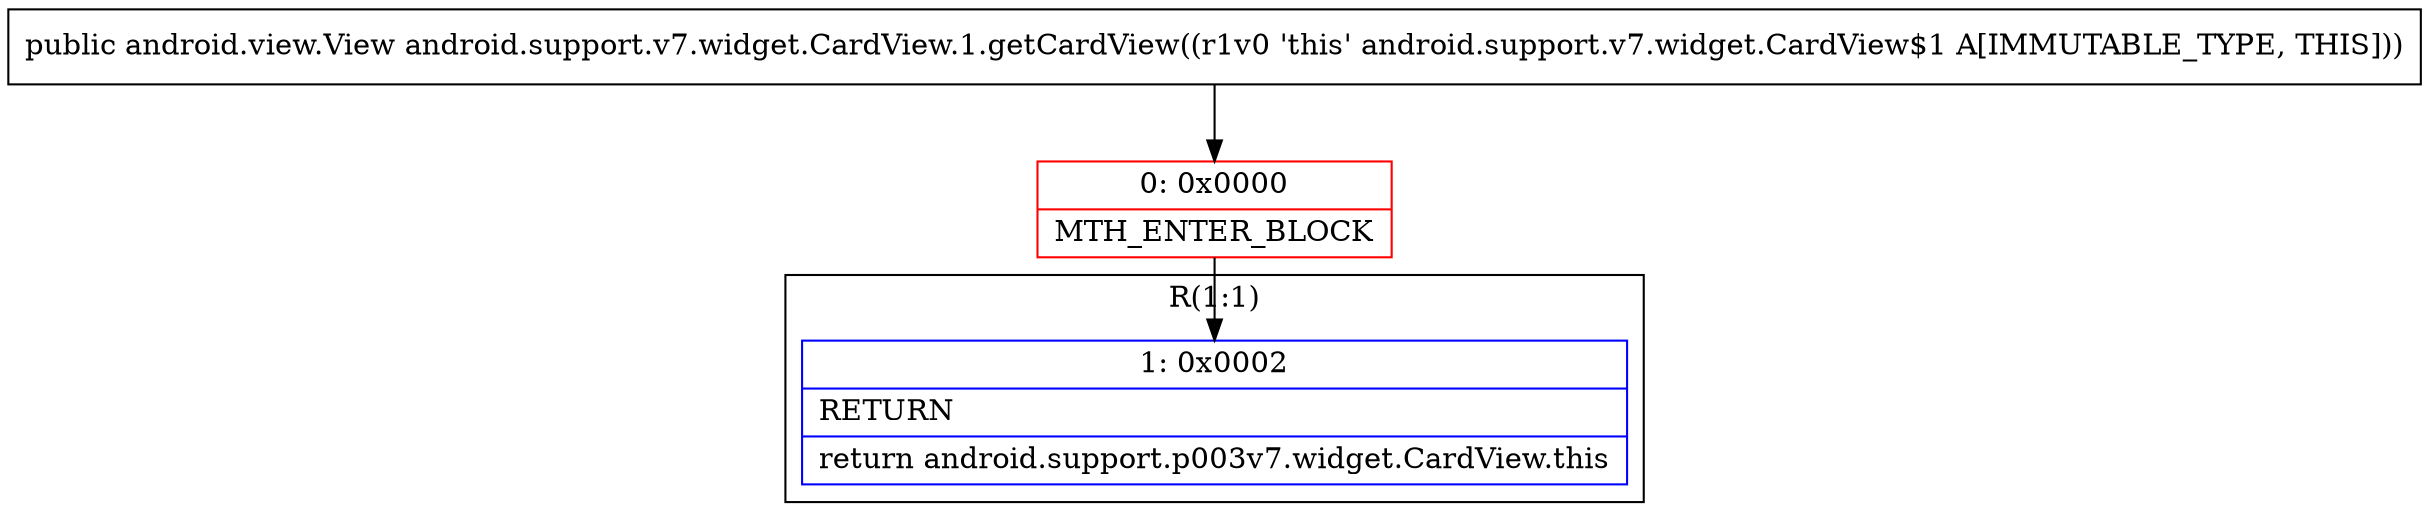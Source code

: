 digraph "CFG forandroid.support.v7.widget.CardView.1.getCardView()Landroid\/view\/View;" {
subgraph cluster_Region_642331654 {
label = "R(1:1)";
node [shape=record,color=blue];
Node_1 [shape=record,label="{1\:\ 0x0002|RETURN\l|return android.support.p003v7.widget.CardView.this\l}"];
}
Node_0 [shape=record,color=red,label="{0\:\ 0x0000|MTH_ENTER_BLOCK\l}"];
MethodNode[shape=record,label="{public android.view.View android.support.v7.widget.CardView.1.getCardView((r1v0 'this' android.support.v7.widget.CardView$1 A[IMMUTABLE_TYPE, THIS])) }"];
MethodNode -> Node_0;
Node_0 -> Node_1;
}

